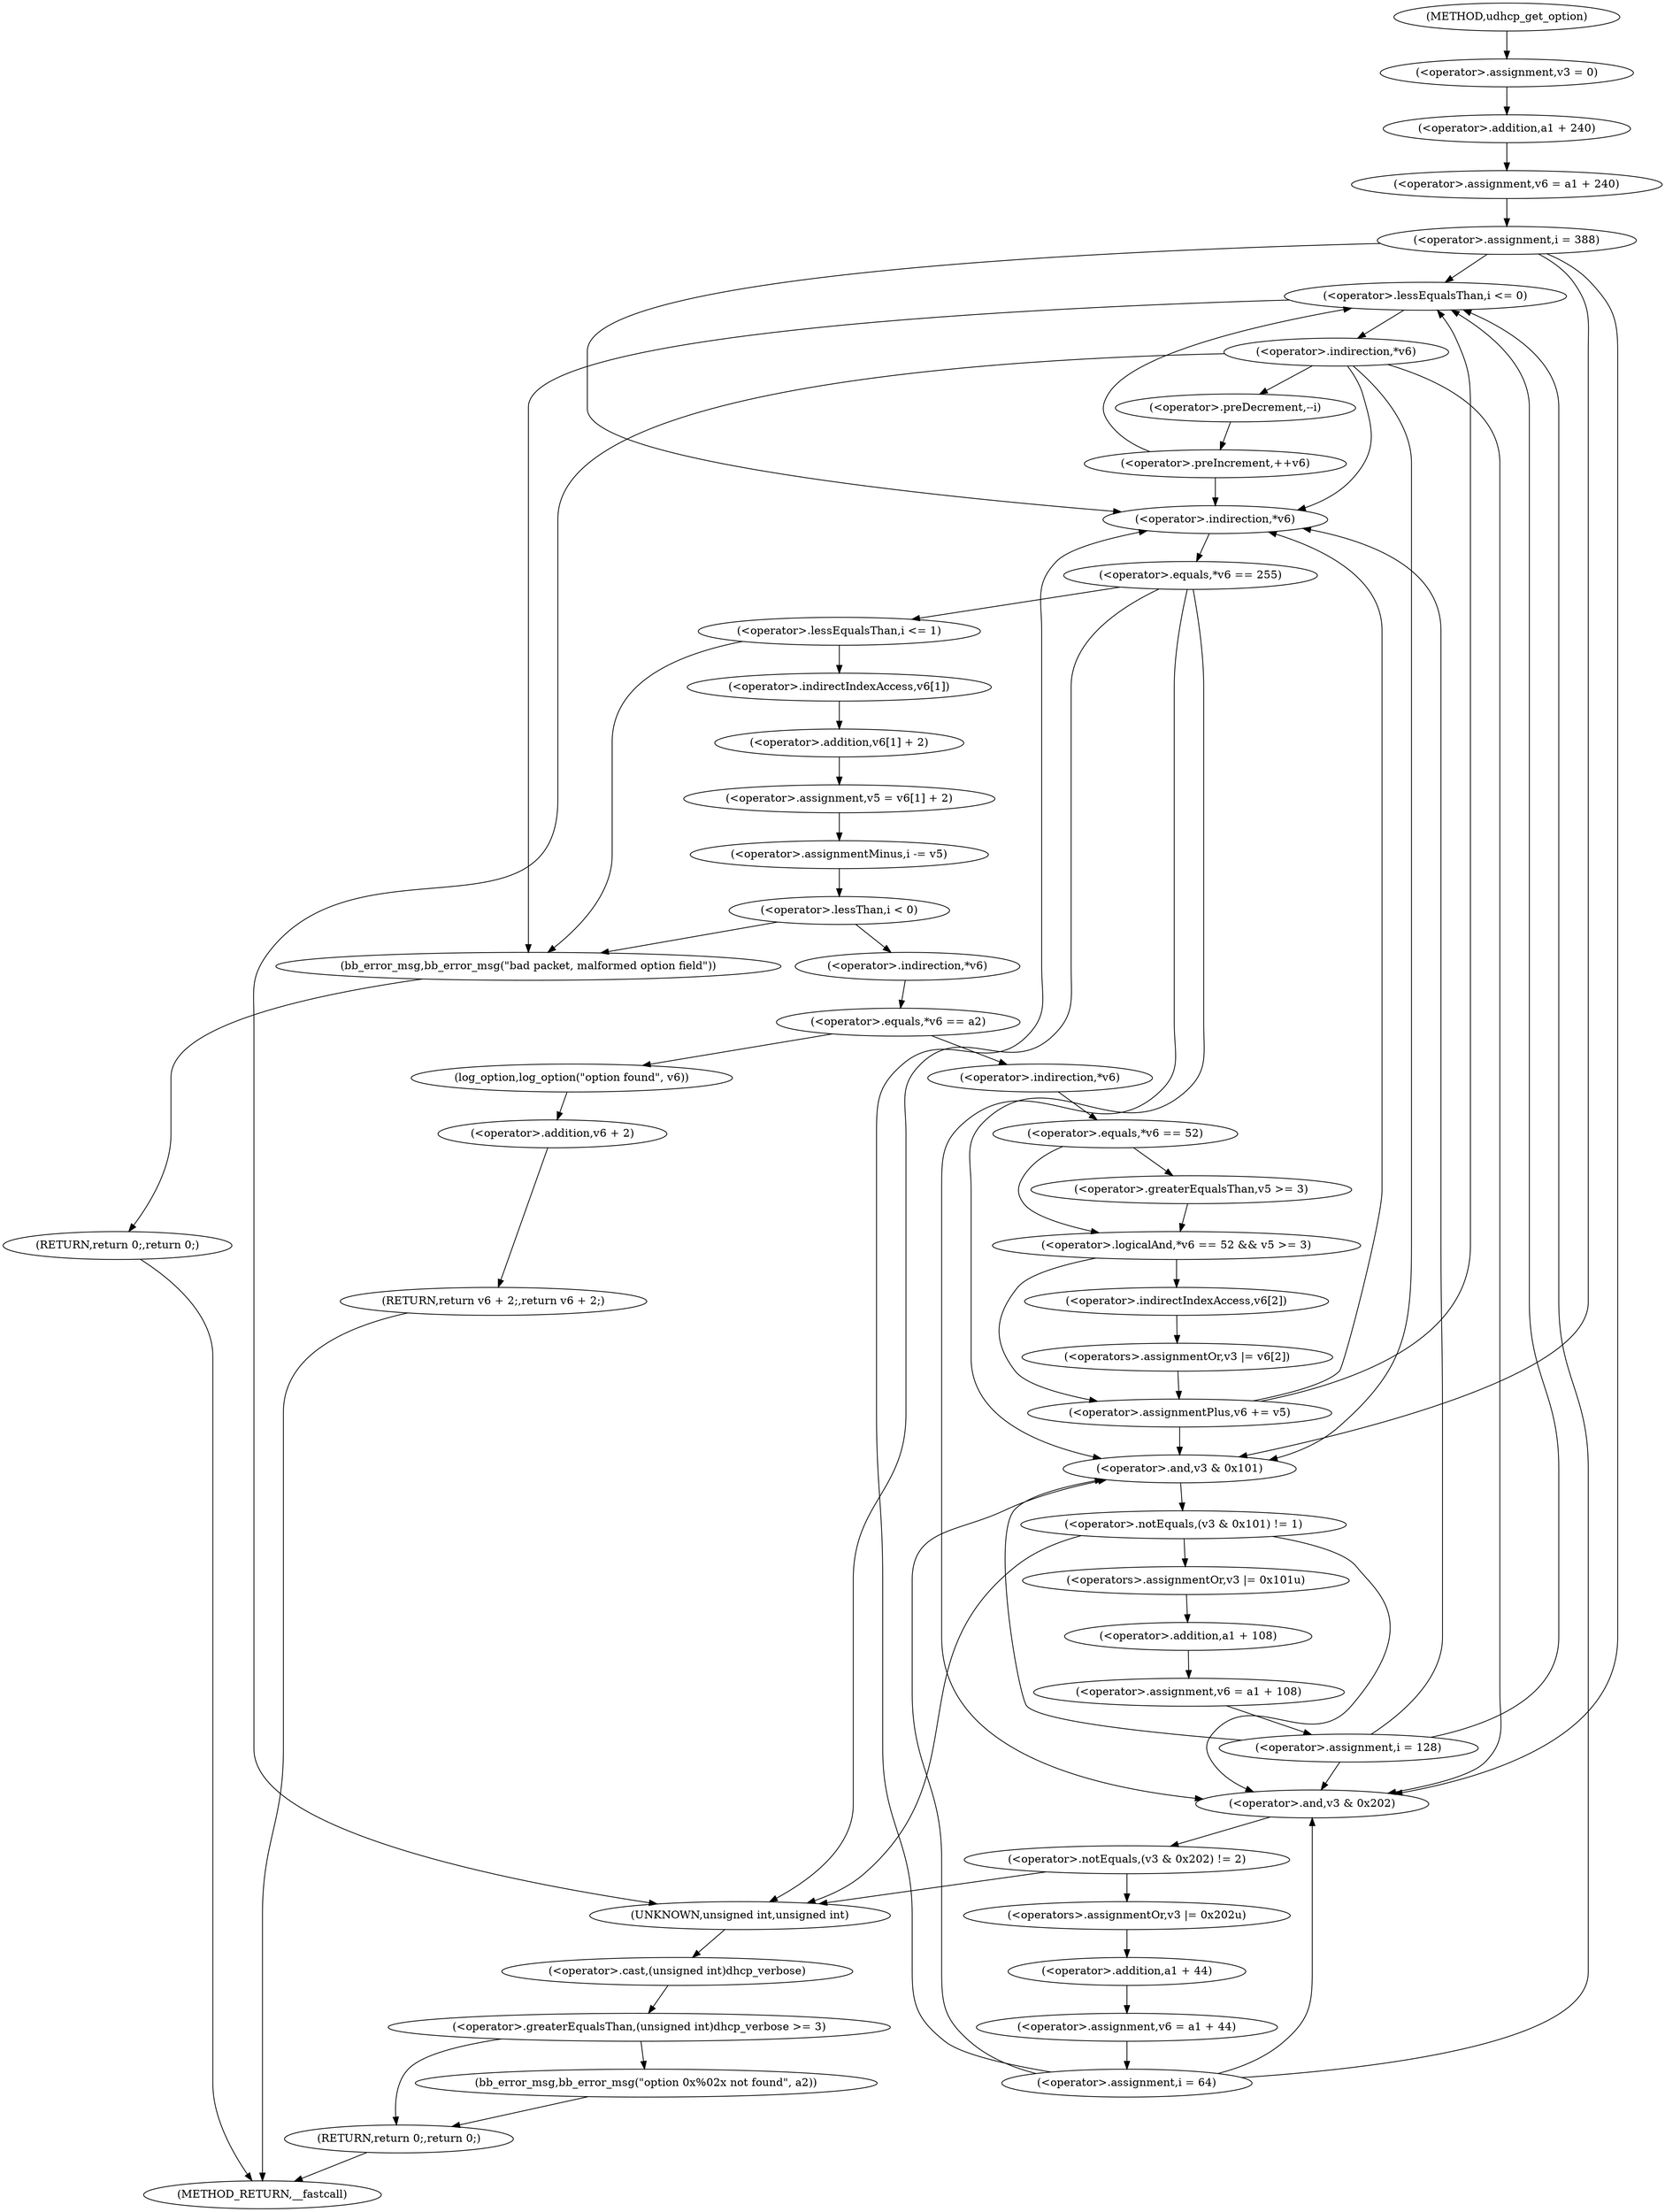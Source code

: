 digraph udhcp_get_option {  
"1000113" [label = "(<operator>.assignment,v3 = 0)" ]
"1000116" [label = "(<operator>.assignment,v6 = a1 + 240)" ]
"1000118" [label = "(<operator>.addition,a1 + 240)" ]
"1000122" [label = "(<operator>.assignment,i = 388)" ]
"1000125" [label = "(<operator>.assignment,i = 64)" ]
"1000139" [label = "(<operator>.lessEqualsThan,i <= 0)" ]
"1000144" [label = "(bb_error_msg,bb_error_msg(\"bad packet, malformed option field\"))" ]
"1000146" [label = "(RETURN,return 0;,return 0;)" ]
"1000149" [label = "(<operator>.indirection,*v6)" ]
"1000152" [label = "(<operator>.preDecrement,--i)" ]
"1000154" [label = "(<operator>.preIncrement,++v6)" ]
"1000157" [label = "(<operator>.equals,*v6 == 255)" ]
"1000158" [label = "(<operator>.indirection,*v6)" ]
"1000163" [label = "(<operator>.lessEqualsThan,i <= 1)" ]
"1000167" [label = "(<operator>.assignment,v5 = v6[1] + 2)" ]
"1000169" [label = "(<operator>.addition,v6[1] + 2)" ]
"1000170" [label = "(<operator>.indirectIndexAccess,v6[1])" ]
"1000174" [label = "(<operator>.assignmentMinus,i -= v5)" ]
"1000178" [label = "(<operator>.lessThan,i < 0)" ]
"1000183" [label = "(<operator>.equals,*v6 == a2)" ]
"1000184" [label = "(<operator>.indirection,*v6)" ]
"1000188" [label = "(log_option,log_option(\"option found\", v6))" ]
"1000191" [label = "(RETURN,return v6 + 2;,return v6 + 2;)" ]
"1000192" [label = "(<operator>.addition,v6 + 2)" ]
"1000196" [label = "(<operator>.logicalAnd,*v6 == 52 && v5 >= 3)" ]
"1000197" [label = "(<operator>.equals,*v6 == 52)" ]
"1000198" [label = "(<operator>.indirection,*v6)" ]
"1000201" [label = "(<operator>.greaterEqualsThan,v5 >= 3)" ]
"1000204" [label = "(<operators>.assignmentOr,v3 |= v6[2])" ]
"1000206" [label = "(<operator>.indirectIndexAccess,v6[2])" ]
"1000209" [label = "(<operator>.assignmentPlus,v6 += v5)" ]
"1000213" [label = "(<operator>.notEquals,(v3 & 0x101) != 1)" ]
"1000214" [label = "(<operator>.and,v3 & 0x101)" ]
"1000219" [label = "(<operators>.assignmentOr,v3 |= 0x101u)" ]
"1000222" [label = "(<operator>.assignment,v6 = a1 + 108)" ]
"1000224" [label = "(<operator>.addition,a1 + 108)" ]
"1000227" [label = "(<operator>.assignment,i = 128)" ]
"1000231" [label = "(<operator>.notEquals,(v3 & 0x202) != 2)" ]
"1000232" [label = "(<operator>.and,v3 & 0x202)" ]
"1000237" [label = "(<operators>.assignmentOr,v3 |= 0x202u)" ]
"1000240" [label = "(<operator>.assignment,v6 = a1 + 44)" ]
"1000242" [label = "(<operator>.addition,a1 + 44)" ]
"1000246" [label = "(<operator>.greaterEqualsThan,(unsigned int)dhcp_verbose >= 3)" ]
"1000247" [label = "(<operator>.cast,(unsigned int)dhcp_verbose)" ]
"1000248" [label = "(UNKNOWN,unsigned int,unsigned int)" ]
"1000251" [label = "(bb_error_msg,bb_error_msg(\"option 0x%02x not found\", a2))" ]
"1000254" [label = "(RETURN,return 0;,return 0;)" ]
"1000105" [label = "(METHOD,udhcp_get_option)" ]
"1000256" [label = "(METHOD_RETURN,__fastcall)" ]
  "1000113" -> "1000118" 
  "1000116" -> "1000122" 
  "1000118" -> "1000116" 
  "1000122" -> "1000139" 
  "1000122" -> "1000158" 
  "1000122" -> "1000214" 
  "1000122" -> "1000232" 
  "1000125" -> "1000139" 
  "1000125" -> "1000158" 
  "1000125" -> "1000214" 
  "1000125" -> "1000232" 
  "1000139" -> "1000144" 
  "1000139" -> "1000149" 
  "1000144" -> "1000146" 
  "1000146" -> "1000256" 
  "1000149" -> "1000248" 
  "1000149" -> "1000158" 
  "1000149" -> "1000214" 
  "1000149" -> "1000232" 
  "1000149" -> "1000152" 
  "1000152" -> "1000154" 
  "1000154" -> "1000139" 
  "1000154" -> "1000158" 
  "1000157" -> "1000248" 
  "1000157" -> "1000214" 
  "1000157" -> "1000232" 
  "1000157" -> "1000163" 
  "1000158" -> "1000157" 
  "1000163" -> "1000144" 
  "1000163" -> "1000170" 
  "1000167" -> "1000174" 
  "1000169" -> "1000167" 
  "1000170" -> "1000169" 
  "1000174" -> "1000178" 
  "1000178" -> "1000144" 
  "1000178" -> "1000184" 
  "1000183" -> "1000188" 
  "1000183" -> "1000198" 
  "1000184" -> "1000183" 
  "1000188" -> "1000192" 
  "1000191" -> "1000256" 
  "1000192" -> "1000191" 
  "1000196" -> "1000206" 
  "1000196" -> "1000209" 
  "1000197" -> "1000196" 
  "1000197" -> "1000201" 
  "1000198" -> "1000197" 
  "1000201" -> "1000196" 
  "1000204" -> "1000209" 
  "1000206" -> "1000204" 
  "1000209" -> "1000139" 
  "1000209" -> "1000158" 
  "1000209" -> "1000214" 
  "1000213" -> "1000248" 
  "1000213" -> "1000232" 
  "1000213" -> "1000219" 
  "1000214" -> "1000213" 
  "1000219" -> "1000224" 
  "1000222" -> "1000227" 
  "1000224" -> "1000222" 
  "1000227" -> "1000139" 
  "1000227" -> "1000158" 
  "1000227" -> "1000214" 
  "1000227" -> "1000232" 
  "1000231" -> "1000248" 
  "1000231" -> "1000237" 
  "1000232" -> "1000231" 
  "1000237" -> "1000242" 
  "1000240" -> "1000125" 
  "1000242" -> "1000240" 
  "1000246" -> "1000251" 
  "1000246" -> "1000254" 
  "1000247" -> "1000246" 
  "1000248" -> "1000247" 
  "1000251" -> "1000254" 
  "1000254" -> "1000256" 
  "1000105" -> "1000113" 
}
